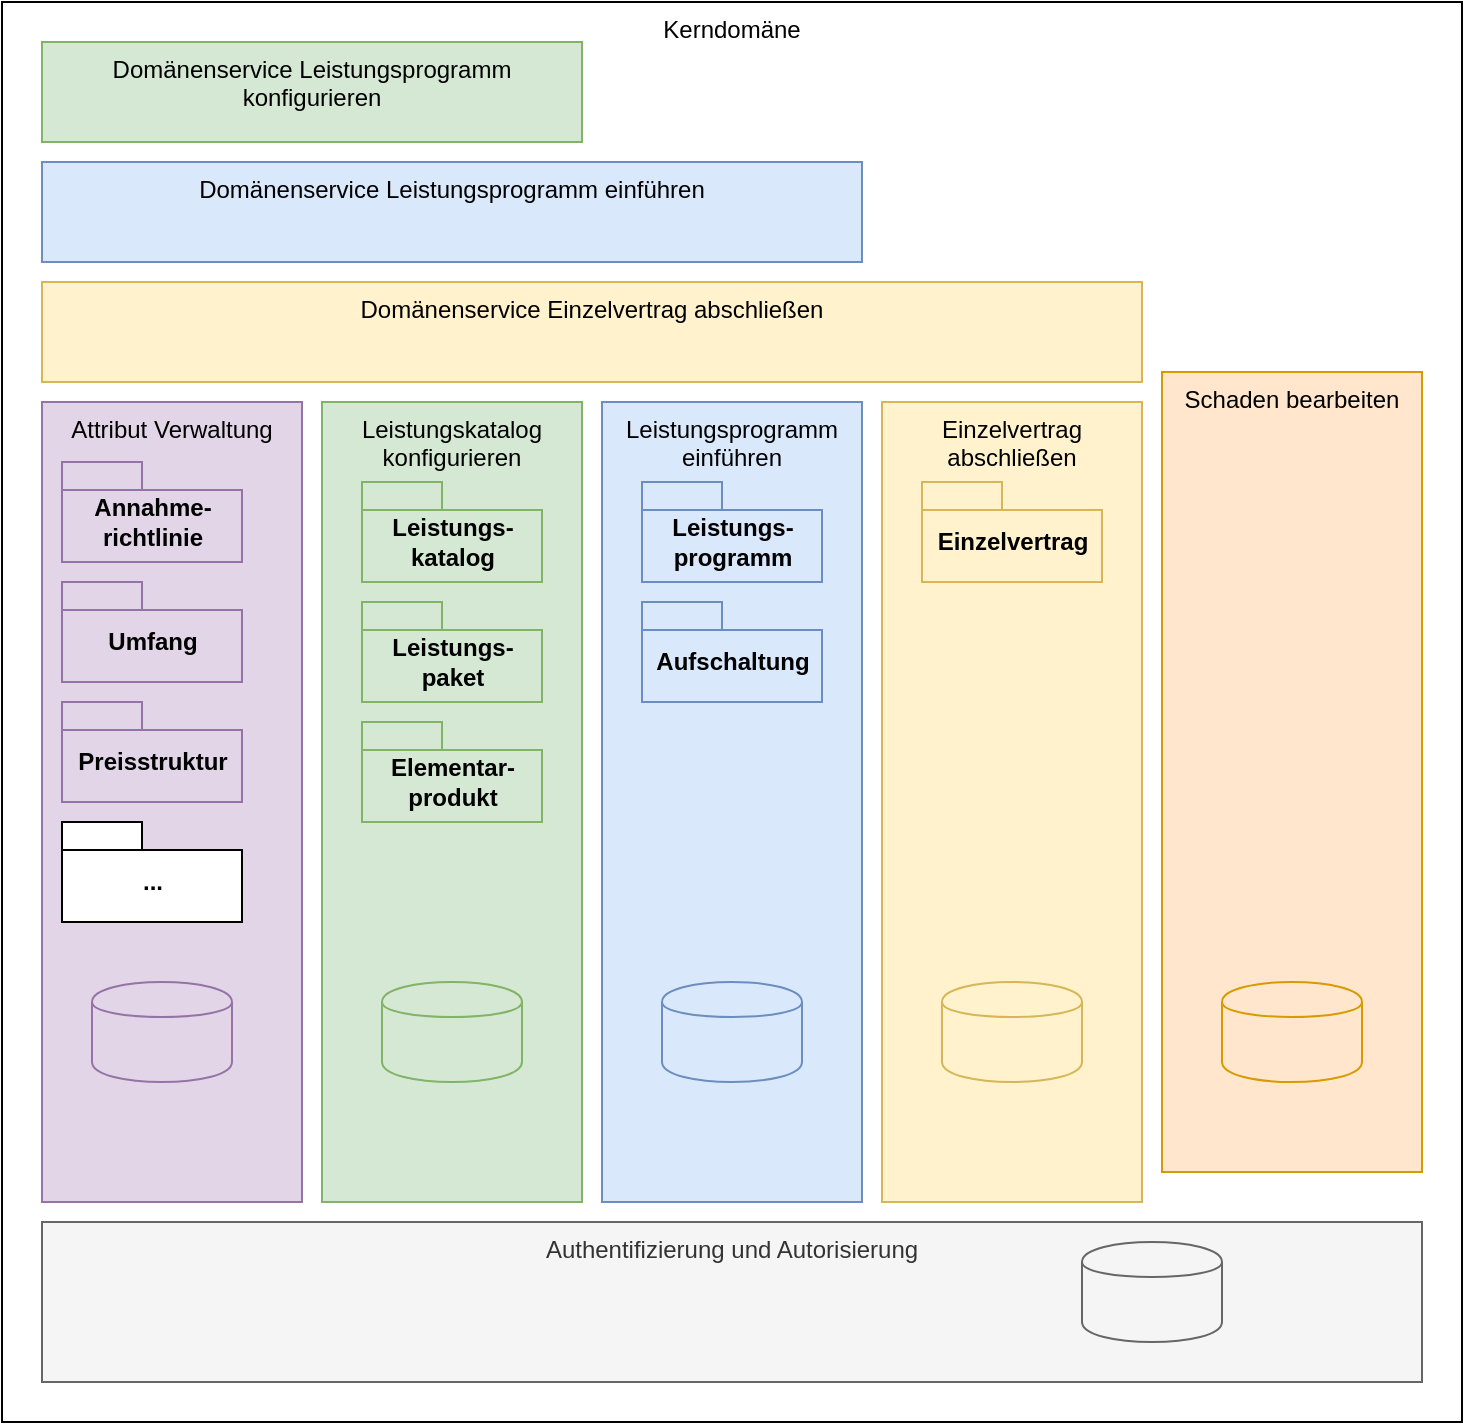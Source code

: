 <mxfile version="12.1.9" type="github" pages="1">
  <diagram id="YAyYNESXQmjCN3pU5pgw" name="Page-1">
    <mxGraphModel dx="783" dy="1837" grid="1" gridSize="10" guides="1" tooltips="1" connect="1" arrows="1" fold="1" page="1" pageScale="1" pageWidth="827" pageHeight="1169" math="0" shadow="0">
      <root>
        <mxCell id="0"/>
        <mxCell id="1" parent="0"/>
        <mxCell id="A_urT-kz64JYIyCZkuHm-15" value="Kerndomäne" style="rounded=0;whiteSpace=wrap;html=1;verticalAlign=top;" vertex="1" parent="1">
          <mxGeometry x="20" y="-170" width="730" height="710" as="geometry"/>
        </mxCell>
        <mxCell id="Ii9LpbA_kSQu4Q5Xc9ug-2" value="Attribut Verwaltung" style="rounded=0;whiteSpace=wrap;html=1;verticalAlign=top;fillColor=#e1d5e7;strokeColor=#9673a6;" parent="1" vertex="1">
          <mxGeometry x="40" y="30" width="130" height="400" as="geometry"/>
        </mxCell>
        <mxCell id="Ii9LpbA_kSQu4Q5Xc9ug-11" value="Annahme-&lt;br&gt;richtlinie" style="shape=folder;fontStyle=1;spacingTop=10;tabWidth=40;tabHeight=14;tabPosition=left;html=1;fillColor=#e1d5e7;strokeColor=#9673a6;" parent="1" vertex="1">
          <mxGeometry x="50" y="60" width="90" height="50" as="geometry"/>
        </mxCell>
        <mxCell id="Ii9LpbA_kSQu4Q5Xc9ug-12" value="Umfang" style="shape=folder;fontStyle=1;spacingTop=10;tabWidth=40;tabHeight=14;tabPosition=left;html=1;fillColor=#e1d5e7;strokeColor=#9673a6;" parent="1" vertex="1">
          <mxGeometry x="50" y="120" width="90" height="50" as="geometry"/>
        </mxCell>
        <mxCell id="Ii9LpbA_kSQu4Q5Xc9ug-13" value="Preisstruktur" style="shape=folder;fontStyle=1;spacingTop=10;tabWidth=40;tabHeight=14;tabPosition=left;html=1;fillColor=#e1d5e7;strokeColor=#9673a6;" parent="1" vertex="1">
          <mxGeometry x="50" y="180" width="90" height="50" as="geometry"/>
        </mxCell>
        <mxCell id="Ii9LpbA_kSQu4Q5Xc9ug-18" value="..." style="shape=folder;fontStyle=1;spacingTop=10;tabWidth=40;tabHeight=14;tabPosition=left;html=1;" parent="1" vertex="1">
          <mxGeometry x="50" y="240" width="90" height="50" as="geometry"/>
        </mxCell>
        <mxCell id="Ii9LpbA_kSQu4Q5Xc9ug-19" value="Leistungskatalog&lt;br&gt;konfigurieren" style="rounded=0;whiteSpace=wrap;html=1;verticalAlign=top;fillColor=#d5e8d4;strokeColor=#82b366;" parent="1" vertex="1">
          <mxGeometry x="180" y="30.0" width="130" height="400" as="geometry"/>
        </mxCell>
        <mxCell id="Ii9LpbA_kSQu4Q5Xc9ug-20" value="Leistungs-&lt;br&gt;katalog" style="shape=folder;fontStyle=1;spacingTop=10;tabWidth=40;tabHeight=14;tabPosition=left;html=1;fillColor=#d5e8d4;strokeColor=#82b366;" parent="1" vertex="1">
          <mxGeometry x="200" y="70" width="90" height="50" as="geometry"/>
        </mxCell>
        <mxCell id="Ii9LpbA_kSQu4Q5Xc9ug-21" value="Leistungs-&lt;br&gt;paket" style="shape=folder;fontStyle=1;spacingTop=10;tabWidth=40;tabHeight=14;tabPosition=left;html=1;fillColor=#d5e8d4;strokeColor=#82b366;" parent="1" vertex="1">
          <mxGeometry x="200" y="130" width="90" height="50" as="geometry"/>
        </mxCell>
        <mxCell id="Ii9LpbA_kSQu4Q5Xc9ug-22" value="Elementar-&lt;br&gt;produkt" style="shape=folder;fontStyle=1;spacingTop=10;tabWidth=40;tabHeight=14;tabPosition=left;html=1;fillColor=#d5e8d4;strokeColor=#82b366;" parent="1" vertex="1">
          <mxGeometry x="200" y="190" width="90" height="50" as="geometry"/>
        </mxCell>
        <mxCell id="Ii9LpbA_kSQu4Q5Xc9ug-23" value="Leistungsprogramm&lt;br&gt;einführen" style="rounded=0;whiteSpace=wrap;html=1;verticalAlign=top;fillColor=#dae8fc;strokeColor=#6c8ebf;" parent="1" vertex="1">
          <mxGeometry x="320" y="30.0" width="130" height="400" as="geometry"/>
        </mxCell>
        <mxCell id="Ii9LpbA_kSQu4Q5Xc9ug-24" value="Leistungs-&lt;br&gt;programm" style="shape=folder;fontStyle=1;spacingTop=10;tabWidth=40;tabHeight=14;tabPosition=left;html=1;fillColor=#dae8fc;strokeColor=#6c8ebf;" parent="1" vertex="1">
          <mxGeometry x="340" y="70" width="90" height="50" as="geometry"/>
        </mxCell>
        <mxCell id="Ii9LpbA_kSQu4Q5Xc9ug-26" value="Aufschaltung" style="shape=folder;fontStyle=1;spacingTop=10;tabWidth=40;tabHeight=14;tabPosition=left;html=1;fillColor=#dae8fc;strokeColor=#6c8ebf;" parent="1" vertex="1">
          <mxGeometry x="340" y="130" width="90" height="50" as="geometry"/>
        </mxCell>
        <mxCell id="Ii9LpbA_kSQu4Q5Xc9ug-27" value="Einzelvertrag&lt;br&gt;abschließen" style="rounded=0;whiteSpace=wrap;html=1;verticalAlign=top;fillColor=#fff2cc;strokeColor=#d6b656;" parent="1" vertex="1">
          <mxGeometry x="460" y="30.0" width="130" height="400" as="geometry"/>
        </mxCell>
        <mxCell id="Ii9LpbA_kSQu4Q5Xc9ug-28" value="Einzelvertrag" style="shape=folder;fontStyle=1;spacingTop=10;tabWidth=40;tabHeight=14;tabPosition=left;html=1;fillColor=#fff2cc;strokeColor=#d6b656;" parent="1" vertex="1">
          <mxGeometry x="480" y="70" width="90" height="50" as="geometry"/>
        </mxCell>
        <mxCell id="Ii9LpbA_kSQu4Q5Xc9ug-30" value="Domänenservice Einzelvertrag abschließen" style="rounded=0;whiteSpace=wrap;html=1;verticalAlign=top;fillColor=#fff2cc;strokeColor=#d6b656;" parent="1" vertex="1">
          <mxGeometry x="40.0" y="-30" width="550" height="50" as="geometry"/>
        </mxCell>
        <mxCell id="Ii9LpbA_kSQu4Q5Xc9ug-31" value="Domänenservice Leistungsprogramm einführen" style="rounded=0;whiteSpace=wrap;html=1;verticalAlign=top;fillColor=#dae8fc;strokeColor=#6c8ebf;" parent="1" vertex="1">
          <mxGeometry x="40.0" y="-90" width="410" height="50" as="geometry"/>
        </mxCell>
        <mxCell id="Ii9LpbA_kSQu4Q5Xc9ug-32" value="Domänenservice Leistungsprogramm konfigurieren" style="rounded=0;whiteSpace=wrap;html=1;verticalAlign=top;fillColor=#d5e8d4;strokeColor=#82b366;" parent="1" vertex="1">
          <mxGeometry x="40" y="-150" width="270" height="50" as="geometry"/>
        </mxCell>
        <mxCell id="A_urT-kz64JYIyCZkuHm-1" value="Authentifizierung und Autorisierung" style="rounded=0;whiteSpace=wrap;html=1;verticalAlign=top;fillColor=#f5f5f5;strokeColor=#666666;fontColor=#333333;" vertex="1" parent="1">
          <mxGeometry x="40" y="440" width="690" height="80" as="geometry"/>
        </mxCell>
        <mxCell id="A_urT-kz64JYIyCZkuHm-2" value="Schaden bearbeiten" style="rounded=0;whiteSpace=wrap;html=1;verticalAlign=top;fillColor=#ffe6cc;strokeColor=#d79b00;" vertex="1" parent="1">
          <mxGeometry x="600" y="15.0" width="130" height="400" as="geometry"/>
        </mxCell>
        <mxCell id="A_urT-kz64JYIyCZkuHm-4" value="" style="shape=cylinder;whiteSpace=wrap;html=1;boundedLbl=1;backgroundOutline=1;fillColor=#e1d5e7;strokeColor=#9673a6;" vertex="1" parent="1">
          <mxGeometry x="65" y="320" width="70" height="50" as="geometry"/>
        </mxCell>
        <mxCell id="A_urT-kz64JYIyCZkuHm-5" value="" style="shape=cylinder;whiteSpace=wrap;html=1;boundedLbl=1;backgroundOutline=1;fillColor=#d5e8d4;strokeColor=#82b366;" vertex="1" parent="1">
          <mxGeometry x="210" y="320" width="70" height="50" as="geometry"/>
        </mxCell>
        <mxCell id="A_urT-kz64JYIyCZkuHm-6" value="" style="shape=cylinder;whiteSpace=wrap;html=1;boundedLbl=1;backgroundOutline=1;fillColor=#dae8fc;strokeColor=#6c8ebf;" vertex="1" parent="1">
          <mxGeometry x="350" y="320" width="70" height="50" as="geometry"/>
        </mxCell>
        <mxCell id="A_urT-kz64JYIyCZkuHm-8" value="" style="shape=cylinder;whiteSpace=wrap;html=1;boundedLbl=1;backgroundOutline=1;fillColor=#fff2cc;strokeColor=#d6b656;" vertex="1" parent="1">
          <mxGeometry x="490" y="320.0" width="70" height="50" as="geometry"/>
        </mxCell>
        <mxCell id="A_urT-kz64JYIyCZkuHm-9" value="" style="shape=cylinder;whiteSpace=wrap;html=1;boundedLbl=1;backgroundOutline=1;fillColor=#ffe6cc;strokeColor=#d79b00;" vertex="1" parent="1">
          <mxGeometry x="630" y="320.0" width="70" height="50" as="geometry"/>
        </mxCell>
        <mxCell id="A_urT-kz64JYIyCZkuHm-10" value="" style="shape=cylinder;whiteSpace=wrap;html=1;boundedLbl=1;backgroundOutline=1;fillColor=#f5f5f5;strokeColor=#666666;fontColor=#333333;" vertex="1" parent="1">
          <mxGeometry x="560" y="450" width="70" height="50" as="geometry"/>
        </mxCell>
      </root>
    </mxGraphModel>
  </diagram>
</mxfile>
